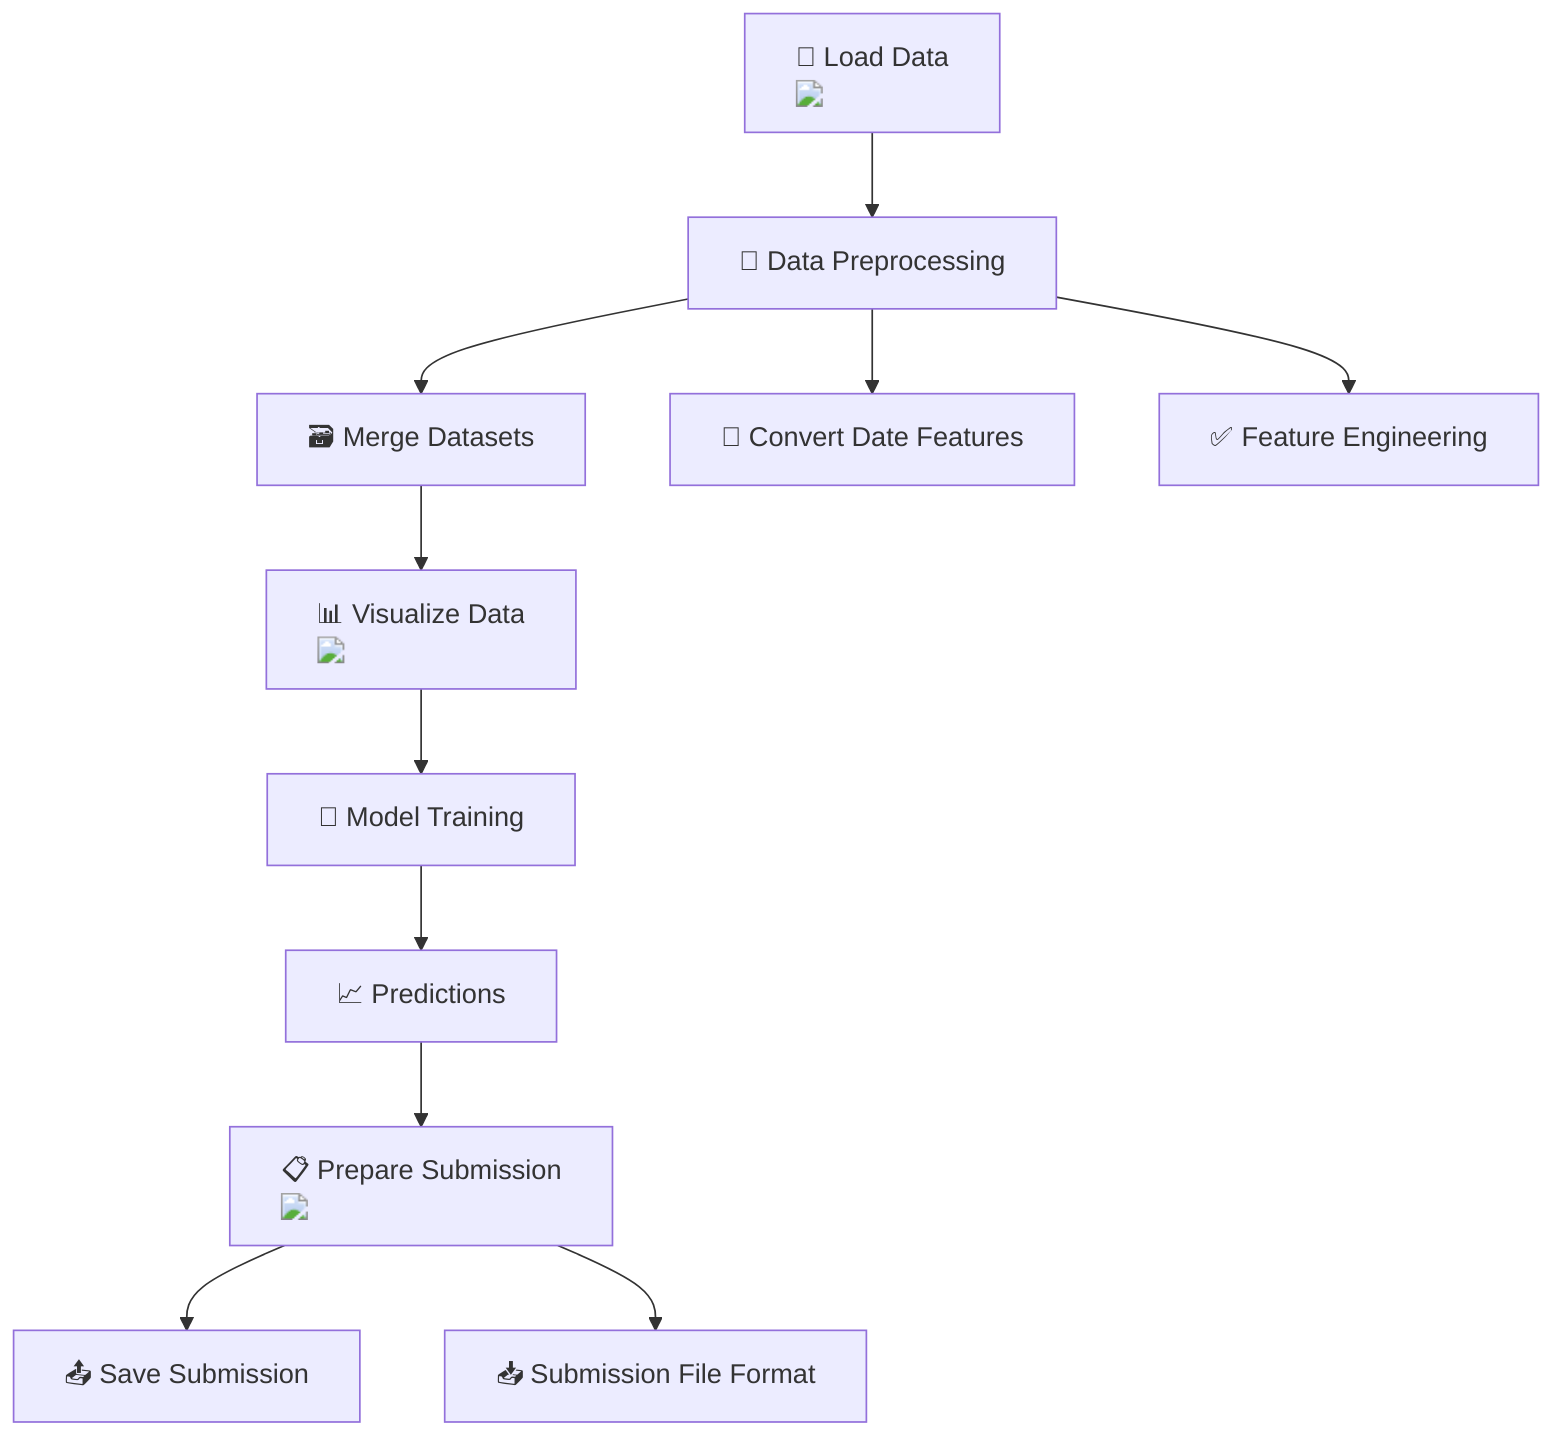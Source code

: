 flowchart TD
    A["📁 Load Data <img src='file.svg' />"] --> B["🧹 Data Preprocessing"]
    B --> C["🗃️ Merge Datasets"]
    C --> D["📊 Visualize Data <img src='dummy_plots/scatter_plot_template.svg' />"]
    D --> E["🧠 Model Training"]
    E --> F["📈 Predictions"]
    F --> G["📋 Prepare Submission <img src='file.svg' />"]
    G --> H["📤 Save Submission"]

    %% Data Preprocessing Steps
    B --> B1["🔄 Convert Date Features"]
    B --> B2["✅ Feature Engineering"]
    
    %% Submission Steps
    G --> G1["📥 Submission File Format"]